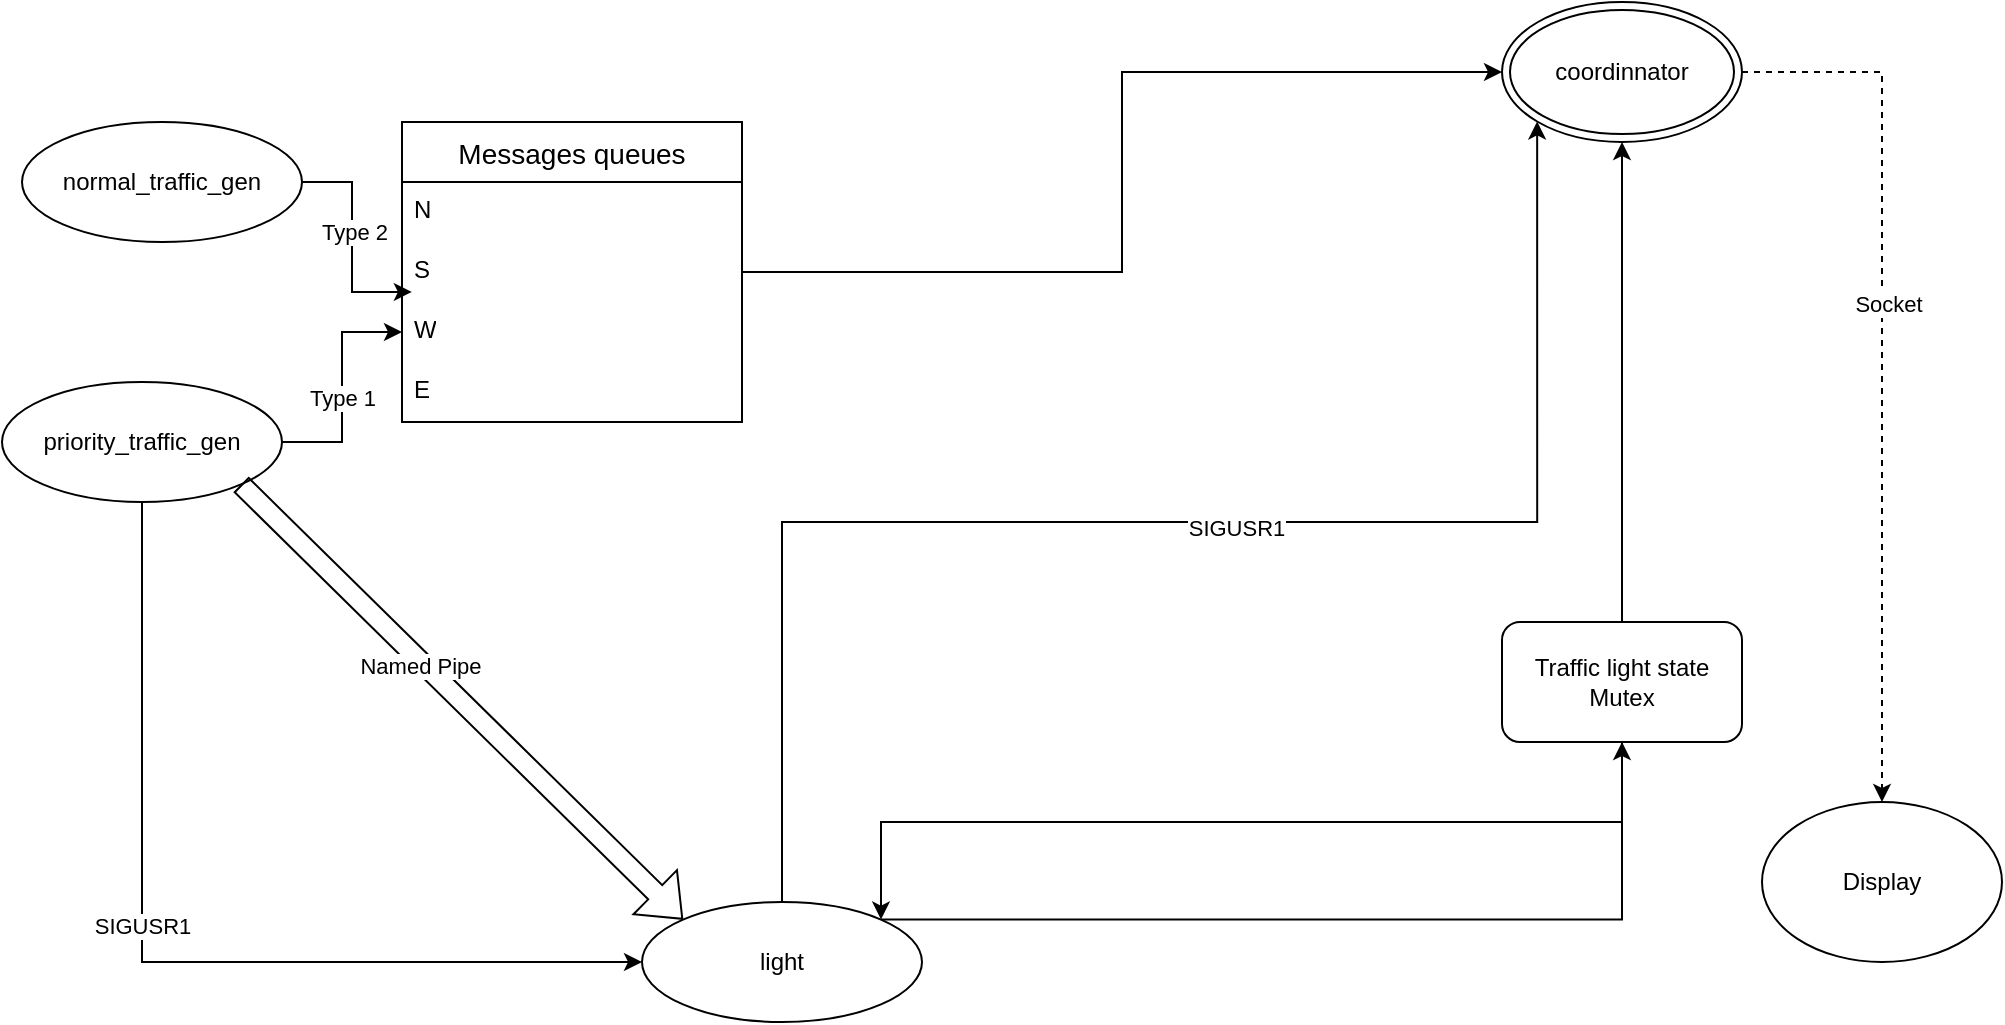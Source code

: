 <mxfile version="26.0.10">
  <diagram name="Page-1" id="2tdFUDgqVYZ_h1oueNMo">
    <mxGraphModel dx="1198" dy="1958" grid="1" gridSize="10" guides="1" tooltips="1" connect="1" arrows="1" fold="1" page="1" pageScale="1" pageWidth="827" pageHeight="1169" math="0" shadow="0">
      <root>
        <mxCell id="0" />
        <mxCell id="1" parent="0" />
        <mxCell id="1TrffUojrhhDqjE15Ray-2" value="normal_traffic_gen" style="ellipse;whiteSpace=wrap;html=1;" parent="1" vertex="1">
          <mxGeometry x="40" y="50" width="140" height="60" as="geometry" />
        </mxCell>
        <mxCell id="1TrffUojrhhDqjE15Ray-42" value="Messages queues" style="swimlane;fontStyle=0;childLayout=stackLayout;horizontal=1;startSize=30;horizontalStack=0;resizeParent=1;resizeParentMax=0;resizeLast=0;collapsible=1;marginBottom=0;align=center;fontSize=14;" parent="1" vertex="1">
          <mxGeometry x="230" y="50" width="170" height="150" as="geometry" />
        </mxCell>
        <mxCell id="1TrffUojrhhDqjE15Ray-43" value="N" style="text;strokeColor=none;fillColor=none;spacingLeft=4;spacingRight=4;overflow=hidden;rotatable=0;points=[[0,0.5],[1,0.5]];portConstraint=eastwest;fontSize=12;whiteSpace=wrap;html=1;" parent="1TrffUojrhhDqjE15Ray-42" vertex="1">
          <mxGeometry y="30" width="170" height="30" as="geometry" />
        </mxCell>
        <mxCell id="1TrffUojrhhDqjE15Ray-44" value="S" style="text;strokeColor=none;fillColor=none;spacingLeft=4;spacingRight=4;overflow=hidden;rotatable=0;points=[[0,0.5],[1,0.5]];portConstraint=eastwest;fontSize=12;whiteSpace=wrap;html=1;" parent="1TrffUojrhhDqjE15Ray-42" vertex="1">
          <mxGeometry y="60" width="170" height="30" as="geometry" />
        </mxCell>
        <mxCell id="1TrffUojrhhDqjE15Ray-45" value="&lt;div&gt;W&lt;/div&gt;&lt;div&gt;&lt;table&gt;&lt;tbody&gt;&lt;tr&gt;&lt;td&gt;&lt;br&gt;&lt;/td&gt;&lt;/tr&gt;&lt;/tbody&gt;&lt;/table&gt;&lt;br&gt;&lt;/div&gt;" style="text;strokeColor=none;fillColor=none;spacingLeft=4;spacingRight=4;overflow=hidden;rotatable=0;points=[[0,0.5],[1,0.5]];portConstraint=eastwest;fontSize=12;whiteSpace=wrap;html=1;" parent="1TrffUojrhhDqjE15Ray-42" vertex="1">
          <mxGeometry y="90" width="170" height="30" as="geometry" />
        </mxCell>
        <mxCell id="1TrffUojrhhDqjE15Ray-58" value="E" style="text;strokeColor=none;fillColor=none;spacingLeft=4;spacingRight=4;overflow=hidden;rotatable=0;points=[[0,0.5],[1,0.5]];portConstraint=eastwest;fontSize=12;whiteSpace=wrap;html=1;" parent="1TrffUojrhhDqjE15Ray-42" vertex="1">
          <mxGeometry y="120" width="170" height="30" as="geometry" />
        </mxCell>
        <mxCell id="1TrffUojrhhDqjE15Ray-59" style="edgeStyle=orthogonalEdgeStyle;rounded=0;orthogonalLoop=1;jettySize=auto;html=1;exitX=1;exitY=0.5;exitDx=0;exitDy=0;entryX=0.029;entryY=0.833;entryDx=0;entryDy=0;entryPerimeter=0;" parent="1" source="1TrffUojrhhDqjE15Ray-2" target="1TrffUojrhhDqjE15Ray-44" edge="1">
          <mxGeometry relative="1" as="geometry" />
        </mxCell>
        <mxCell id="1TrffUojrhhDqjE15Ray-60" value="Type 2" style="edgeLabel;html=1;align=center;verticalAlign=middle;resizable=0;points=[];" parent="1TrffUojrhhDqjE15Ray-59" vertex="1" connectable="0">
          <mxGeometry x="-0.1" y="1" relative="1" as="geometry">
            <mxPoint as="offset" />
          </mxGeometry>
        </mxCell>
        <mxCell id="1TrffUojrhhDqjE15Ray-70" style="edgeStyle=orthogonalEdgeStyle;rounded=0;orthogonalLoop=1;jettySize=auto;html=1;exitX=0.5;exitY=1;exitDx=0;exitDy=0;entryX=0;entryY=0.5;entryDx=0;entryDy=0;" parent="1" source="1TrffUojrhhDqjE15Ray-61" target="1TrffUojrhhDqjE15Ray-68" edge="1">
          <mxGeometry relative="1" as="geometry" />
        </mxCell>
        <mxCell id="1TrffUojrhhDqjE15Ray-71" value="SIGUSR1" style="edgeLabel;html=1;align=center;verticalAlign=middle;resizable=0;points=[];" parent="1TrffUojrhhDqjE15Ray-70" vertex="1" connectable="0">
          <mxGeometry x="-0.116" relative="1" as="geometry">
            <mxPoint as="offset" />
          </mxGeometry>
        </mxCell>
        <mxCell id="1TrffUojrhhDqjE15Ray-61" value="priority_traffic_gen" style="ellipse;whiteSpace=wrap;html=1;" parent="1" vertex="1">
          <mxGeometry x="30" y="180" width="140" height="60" as="geometry" />
        </mxCell>
        <mxCell id="1TrffUojrhhDqjE15Ray-62" style="edgeStyle=orthogonalEdgeStyle;rounded=0;orthogonalLoop=1;jettySize=auto;html=1;exitX=1;exitY=0.5;exitDx=0;exitDy=0;" parent="1" source="1TrffUojrhhDqjE15Ray-61" target="1TrffUojrhhDqjE15Ray-45" edge="1">
          <mxGeometry relative="1" as="geometry">
            <mxPoint x="335" y="285" as="targetPoint" />
          </mxGeometry>
        </mxCell>
        <mxCell id="1TrffUojrhhDqjE15Ray-63" value="Type 1" style="edgeLabel;html=1;align=center;verticalAlign=middle;resizable=0;points=[];" parent="1TrffUojrhhDqjE15Ray-62" vertex="1" connectable="0">
          <mxGeometry x="-0.1" y="1" relative="1" as="geometry">
            <mxPoint x="1" as="offset" />
          </mxGeometry>
        </mxCell>
        <mxCell id="1TrffUojrhhDqjE15Ray-92" style="edgeStyle=orthogonalEdgeStyle;rounded=0;orthogonalLoop=1;jettySize=auto;html=1;exitX=1;exitY=0.5;exitDx=0;exitDy=0;dashed=1;" parent="1" source="1TrffUojrhhDqjE15Ray-65" target="1TrffUojrhhDqjE15Ray-90" edge="1">
          <mxGeometry relative="1" as="geometry" />
        </mxCell>
        <mxCell id="1TrffUojrhhDqjE15Ray-94" value="Socket" style="edgeLabel;html=1;align=center;verticalAlign=middle;resizable=0;points=[];" parent="1TrffUojrhhDqjE15Ray-92" vertex="1" connectable="0">
          <mxGeometry x="-0.146" y="3" relative="1" as="geometry">
            <mxPoint as="offset" />
          </mxGeometry>
        </mxCell>
        <mxCell id="1TrffUojrhhDqjE15Ray-65" value="coordinnator" style="ellipse;shape=doubleEllipse;whiteSpace=wrap;html=1;" parent="1" vertex="1">
          <mxGeometry x="780" y="-10" width="120" height="70" as="geometry" />
        </mxCell>
        <mxCell id="1TrffUojrhhDqjE15Ray-67" style="edgeStyle=orthogonalEdgeStyle;rounded=0;orthogonalLoop=1;jettySize=auto;html=1;exitX=1;exitY=0.5;exitDx=0;exitDy=0;entryX=0;entryY=0.5;entryDx=0;entryDy=0;" parent="1" source="1TrffUojrhhDqjE15Ray-44" target="1TrffUojrhhDqjE15Ray-65" edge="1">
          <mxGeometry relative="1" as="geometry" />
        </mxCell>
        <mxCell id="1TrffUojrhhDqjE15Ray-88" style="edgeStyle=orthogonalEdgeStyle;rounded=0;orthogonalLoop=1;jettySize=auto;html=1;exitX=1;exitY=0;exitDx=0;exitDy=0;entryX=0.5;entryY=1;entryDx=0;entryDy=0;" parent="1" source="1TrffUojrhhDqjE15Ray-68" target="1TrffUojrhhDqjE15Ray-85" edge="1">
          <mxGeometry relative="1" as="geometry" />
        </mxCell>
        <mxCell id="ag0SSJsxfCpycolzhZt8-17" style="edgeStyle=orthogonalEdgeStyle;rounded=0;orthogonalLoop=1;jettySize=auto;html=1;exitX=0.5;exitY=0;exitDx=0;exitDy=0;entryX=0;entryY=1;entryDx=0;entryDy=0;" edge="1" parent="1" source="1TrffUojrhhDqjE15Ray-68" target="1TrffUojrhhDqjE15Ray-65">
          <mxGeometry relative="1" as="geometry" />
        </mxCell>
        <mxCell id="ag0SSJsxfCpycolzhZt8-18" value="SIGUSR1" style="edgeLabel;html=1;align=center;verticalAlign=middle;resizable=0;points=[];" vertex="1" connectable="0" parent="ag0SSJsxfCpycolzhZt8-17">
          <mxGeometry x="0.086" y="-3" relative="1" as="geometry">
            <mxPoint as="offset" />
          </mxGeometry>
        </mxCell>
        <mxCell id="1TrffUojrhhDqjE15Ray-68" value="light" style="ellipse;whiteSpace=wrap;html=1;" parent="1" vertex="1">
          <mxGeometry x="350" y="440" width="140" height="60" as="geometry" />
        </mxCell>
        <mxCell id="1TrffUojrhhDqjE15Ray-89" style="edgeStyle=orthogonalEdgeStyle;rounded=0;orthogonalLoop=1;jettySize=auto;html=1;exitX=0.5;exitY=1;exitDx=0;exitDy=0;entryX=1;entryY=0;entryDx=0;entryDy=0;" parent="1" source="1TrffUojrhhDqjE15Ray-85" target="1TrffUojrhhDqjE15Ray-68" edge="1">
          <mxGeometry relative="1" as="geometry" />
        </mxCell>
        <mxCell id="ag0SSJsxfCpycolzhZt8-10" style="edgeStyle=orthogonalEdgeStyle;rounded=0;orthogonalLoop=1;jettySize=auto;html=1;exitX=0.5;exitY=0;exitDx=0;exitDy=0;" edge="1" parent="1" source="1TrffUojrhhDqjE15Ray-85" target="1TrffUojrhhDqjE15Ray-65">
          <mxGeometry relative="1" as="geometry">
            <Array as="points">
              <mxPoint x="840" y="150" />
              <mxPoint x="840" y="150" />
            </Array>
          </mxGeometry>
        </mxCell>
        <mxCell id="1TrffUojrhhDqjE15Ray-85" value="Traffic light state&lt;br&gt;Mutex" style="rounded=1;whiteSpace=wrap;html=1;" parent="1" vertex="1">
          <mxGeometry x="780" y="300" width="120" height="60" as="geometry" />
        </mxCell>
        <mxCell id="1TrffUojrhhDqjE15Ray-90" value="Display" style="ellipse;whiteSpace=wrap;html=1;" parent="1" vertex="1">
          <mxGeometry x="910" y="390" width="120" height="80" as="geometry" />
        </mxCell>
        <mxCell id="ag0SSJsxfCpycolzhZt8-20" value="" style="shape=flexArrow;endArrow=classic;html=1;rounded=0;entryX=0;entryY=0;entryDx=0;entryDy=0;exitX=1;exitY=1;exitDx=0;exitDy=0;" edge="1" parent="1" source="1TrffUojrhhDqjE15Ray-61" target="1TrffUojrhhDqjE15Ray-68">
          <mxGeometry width="50" height="50" relative="1" as="geometry">
            <mxPoint x="150" y="370" as="sourcePoint" />
            <mxPoint x="200" y="320" as="targetPoint" />
          </mxGeometry>
        </mxCell>
        <mxCell id="ag0SSJsxfCpycolzhZt8-21" value="Named Pipe" style="edgeLabel;html=1;align=center;verticalAlign=middle;resizable=0;points=[];" vertex="1" connectable="0" parent="ag0SSJsxfCpycolzhZt8-20">
          <mxGeometry x="-0.186" y="-1" relative="1" as="geometry">
            <mxPoint y="1" as="offset" />
          </mxGeometry>
        </mxCell>
      </root>
    </mxGraphModel>
  </diagram>
</mxfile>

